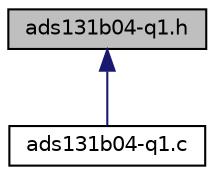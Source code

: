 digraph "ads131b04-q1.h"
{
  edge [fontname="Helvetica",fontsize="10",labelfontname="Helvetica",labelfontsize="10"];
  node [fontname="Helvetica",fontsize="10",shape=record];
  Node1 [label="ads131b04-q1.h",height=0.2,width=0.4,color="black", fillcolor="grey75", style="filled", fontcolor="black"];
  Node1 -> Node2 [dir="back",color="midnightblue",fontsize="10",style="solid",fontname="Helvetica"];
  Node2 [label="ads131b04-q1.c",height=0.2,width=0.4,color="black", fillcolor="white", style="filled",URL="$ads131b04-q1_8c.html"];
}
